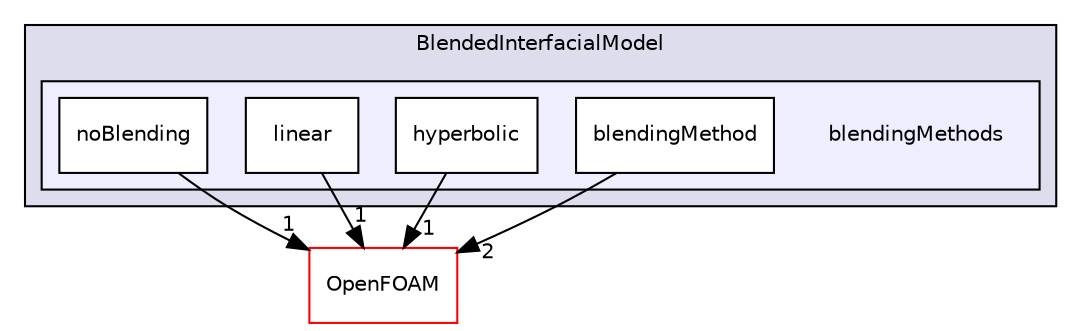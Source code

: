 digraph "src/phaseSystemModels/reactingEulerFoam/phaseSystems/BlendedInterfacialModel/blendingMethods" {
  bgcolor=transparent;
  compound=true
  node [ fontsize="10", fontname="Helvetica"];
  edge [ labelfontsize="10", labelfontname="Helvetica"];
  subgraph clusterdir_6052f618e1df05d958ed039455d8462a {
    graph [ bgcolor="#ddddee", pencolor="black", label="BlendedInterfacialModel" fontname="Helvetica", fontsize="10", URL="dir_6052f618e1df05d958ed039455d8462a.html"]
  subgraph clusterdir_0db6c73b6a483688fcc75ede5b33eae6 {
    graph [ bgcolor="#eeeeff", pencolor="black", label="" URL="dir_0db6c73b6a483688fcc75ede5b33eae6.html"];
    dir_0db6c73b6a483688fcc75ede5b33eae6 [shape=plaintext label="blendingMethods"];
    dir_94ae0090e6183c929a06e977eeeee0d2 [shape=box label="blendingMethod" color="black" fillcolor="white" style="filled" URL="dir_94ae0090e6183c929a06e977eeeee0d2.html"];
    dir_8b721651bcc3ef9b6a7925c80d045b72 [shape=box label="hyperbolic" color="black" fillcolor="white" style="filled" URL="dir_8b721651bcc3ef9b6a7925c80d045b72.html"];
    dir_420e04112af356fa926810d005b026fa [shape=box label="linear" color="black" fillcolor="white" style="filled" URL="dir_420e04112af356fa926810d005b026fa.html"];
    dir_5c94cb552ce72b9607d65055cd326b36 [shape=box label="noBlending" color="black" fillcolor="white" style="filled" URL="dir_5c94cb552ce72b9607d65055cd326b36.html"];
  }
  }
  dir_c5473ff19b20e6ec4dfe5c310b3778a8 [shape=box label="OpenFOAM" color="red" URL="dir_c5473ff19b20e6ec4dfe5c310b3778a8.html"];
  dir_5c94cb552ce72b9607d65055cd326b36->dir_c5473ff19b20e6ec4dfe5c310b3778a8 [headlabel="1", labeldistance=1.5 headhref="dir_003203_002151.html"];
  dir_420e04112af356fa926810d005b026fa->dir_c5473ff19b20e6ec4dfe5c310b3778a8 [headlabel="1", labeldistance=1.5 headhref="dir_001224_002151.html"];
  dir_94ae0090e6183c929a06e977eeeee0d2->dir_c5473ff19b20e6ec4dfe5c310b3778a8 [headlabel="2", labeldistance=1.5 headhref="dir_003199_002151.html"];
  dir_8b721651bcc3ef9b6a7925c80d045b72->dir_c5473ff19b20e6ec4dfe5c310b3778a8 [headlabel="1", labeldistance=1.5 headhref="dir_003201_002151.html"];
}
